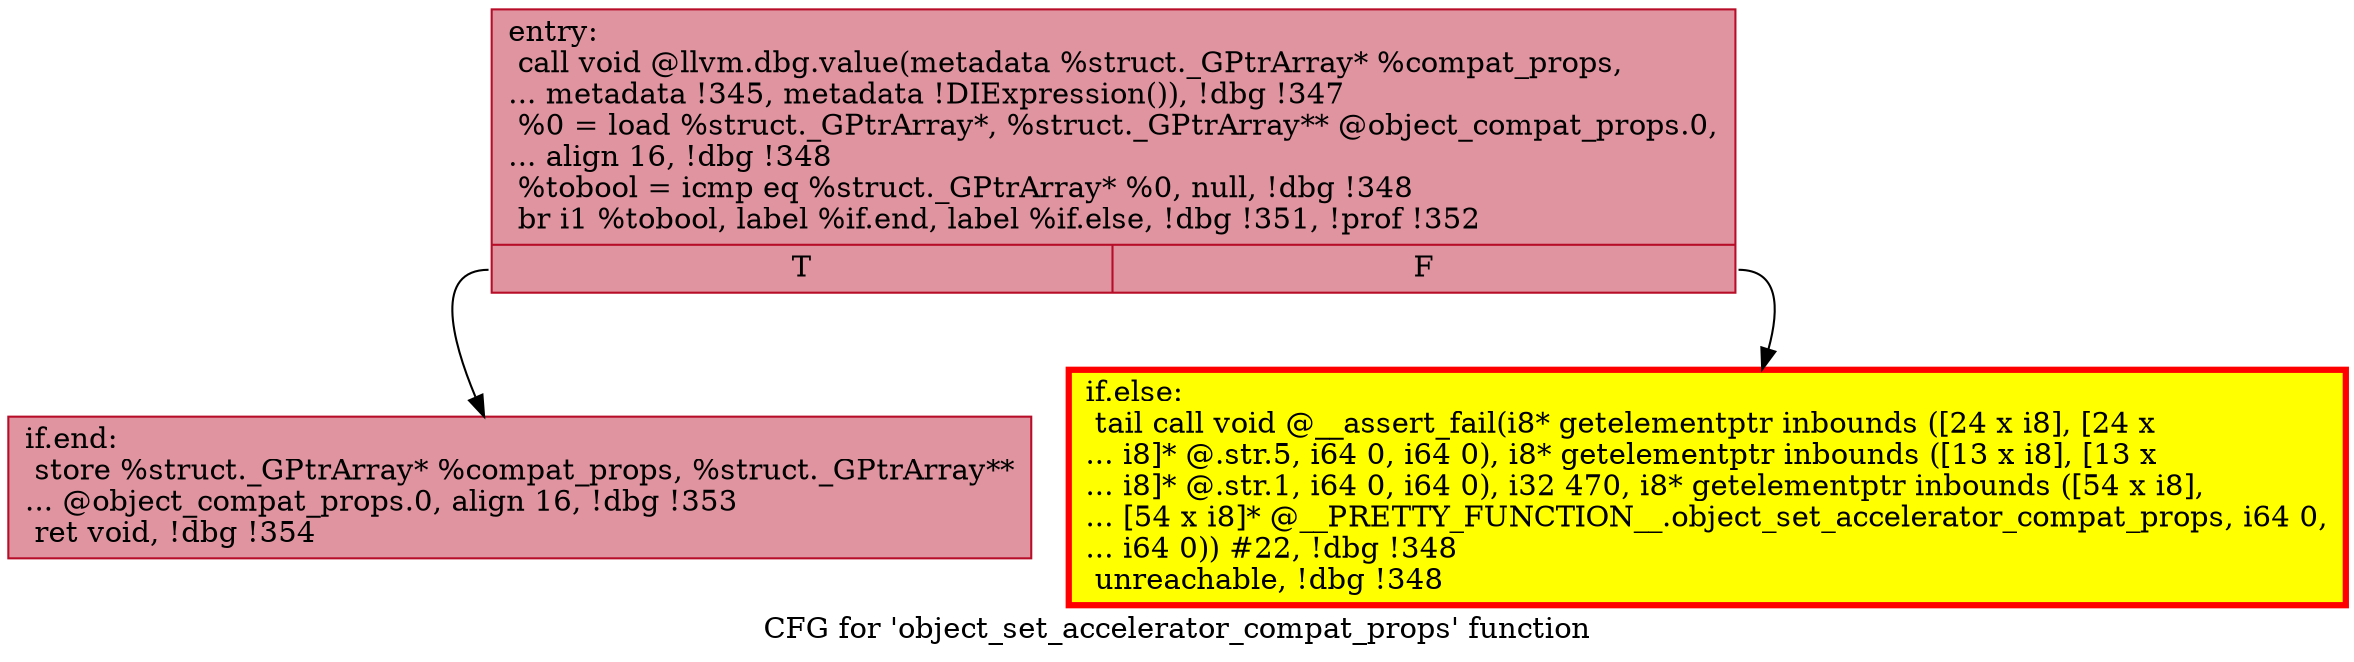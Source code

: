 digraph "CFG for 'object_set_accelerator_compat_props' function" {
	label="CFG for 'object_set_accelerator_compat_props' function";

	Node0x55ee2252ed20 [shape=record,color="#b70d28ff", style=filled, fillcolor="#b70d2870",label="{entry:\l  call void @llvm.dbg.value(metadata %struct._GPtrArray* %compat_props,\l... metadata !345, metadata !DIExpression()), !dbg !347\l  %0 = load %struct._GPtrArray*, %struct._GPtrArray** @object_compat_props.0,\l... align 16, !dbg !348\l  %tobool = icmp eq %struct._GPtrArray* %0, null, !dbg !348\l  br i1 %tobool, label %if.end, label %if.else, !dbg !351, !prof !352\l|{<s0>T|<s1>F}}"];
	Node0x55ee2252ed20:s0 -> Node0x55ee225123b0;
	Node0x55ee2252ed20:s1 -> Node0x55ee22512400;
	Node0x55ee22512400 [shape=record,penwidth=3.0, style="filled", color="red", fillcolor="yellow",label="{if.else:                                          \l  tail call void @__assert_fail(i8* getelementptr inbounds ([24 x i8], [24 x\l... i8]* @.str.5, i64 0, i64 0), i8* getelementptr inbounds ([13 x i8], [13 x\l... i8]* @.str.1, i64 0, i64 0), i32 470, i8* getelementptr inbounds ([54 x i8],\l... [54 x i8]* @__PRETTY_FUNCTION__.object_set_accelerator_compat_props, i64 0,\l... i64 0)) #22, !dbg !348\l  unreachable, !dbg !348\l}"];
	Node0x55ee225123b0 [shape=record,color="#b70d28ff", style=filled, fillcolor="#b70d2870",label="{if.end:                                           \l  store %struct._GPtrArray* %compat_props, %struct._GPtrArray**\l... @object_compat_props.0, align 16, !dbg !353\l  ret void, !dbg !354\l}"];
}
